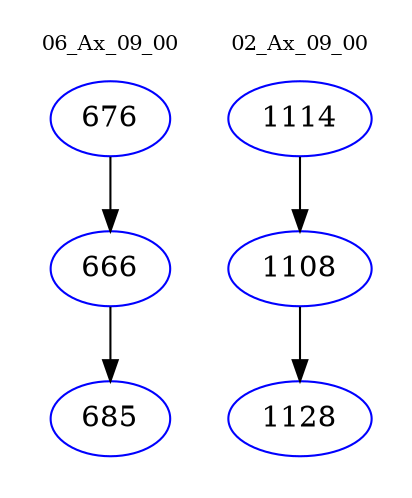 digraph{
subgraph cluster_0 {
color = white
label = "06_Ax_09_00";
fontsize=10;
T0_676 [label="676", color="blue"]
T0_676 -> T0_666 [color="black"]
T0_666 [label="666", color="blue"]
T0_666 -> T0_685 [color="black"]
T0_685 [label="685", color="blue"]
}
subgraph cluster_1 {
color = white
label = "02_Ax_09_00";
fontsize=10;
T1_1114 [label="1114", color="blue"]
T1_1114 -> T1_1108 [color="black"]
T1_1108 [label="1108", color="blue"]
T1_1108 -> T1_1128 [color="black"]
T1_1128 [label="1128", color="blue"]
}
}

